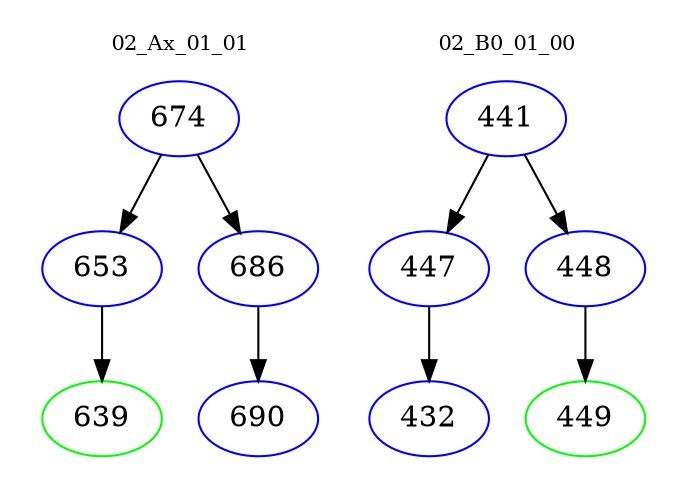 digraph{
subgraph cluster_0 {
color = white
label = "02_Ax_01_01";
fontsize=10;
T0_674 [label="674", color="blue"]
T0_674 -> T0_653 [color="black"]
T0_653 [label="653", color="blue"]
T0_653 -> T0_639 [color="black"]
T0_639 [label="639", color="green"]
T0_674 -> T0_686 [color="black"]
T0_686 [label="686", color="blue"]
T0_686 -> T0_690 [color="black"]
T0_690 [label="690", color="blue"]
}
subgraph cluster_1 {
color = white
label = "02_B0_01_00";
fontsize=10;
T1_441 [label="441", color="blue"]
T1_441 -> T1_447 [color="black"]
T1_447 [label="447", color="blue"]
T1_447 -> T1_432 [color="black"]
T1_432 [label="432", color="blue"]
T1_441 -> T1_448 [color="black"]
T1_448 [label="448", color="blue"]
T1_448 -> T1_449 [color="black"]
T1_449 [label="449", color="green"]
}
}
